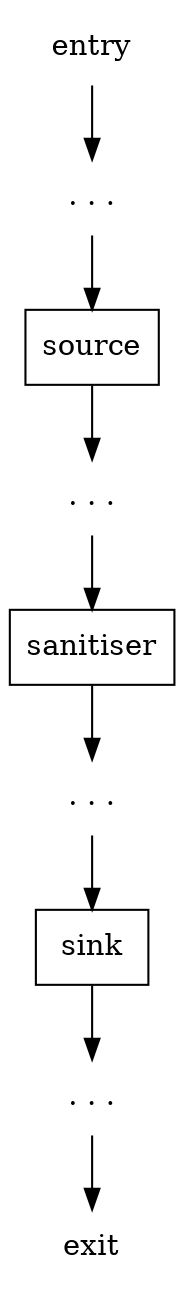 digraph name {
	graph[margin=0.01]
	node [shape="box"]

	entry[shape="none"]
	exit[shape="none"]

	
	source
	sanitiser
	sink
	
	entrydots[label=". . .", shape="none"]
	sourcedots[label=". . .", shape="none"]
	sanitiserdots[label=". . .", shape="none"]
	sinkdots[label=". . .", shape="none"]

	
	entry-> entrydots;
	entrydots -> source;
	source -> sourcedots;
	sourcedots -> sanitiser
	sanitiser -> sanitiserdots
	sanitiserdots -> sink
	sink -> sinkdots;
	sinkdots -> exit;
	}